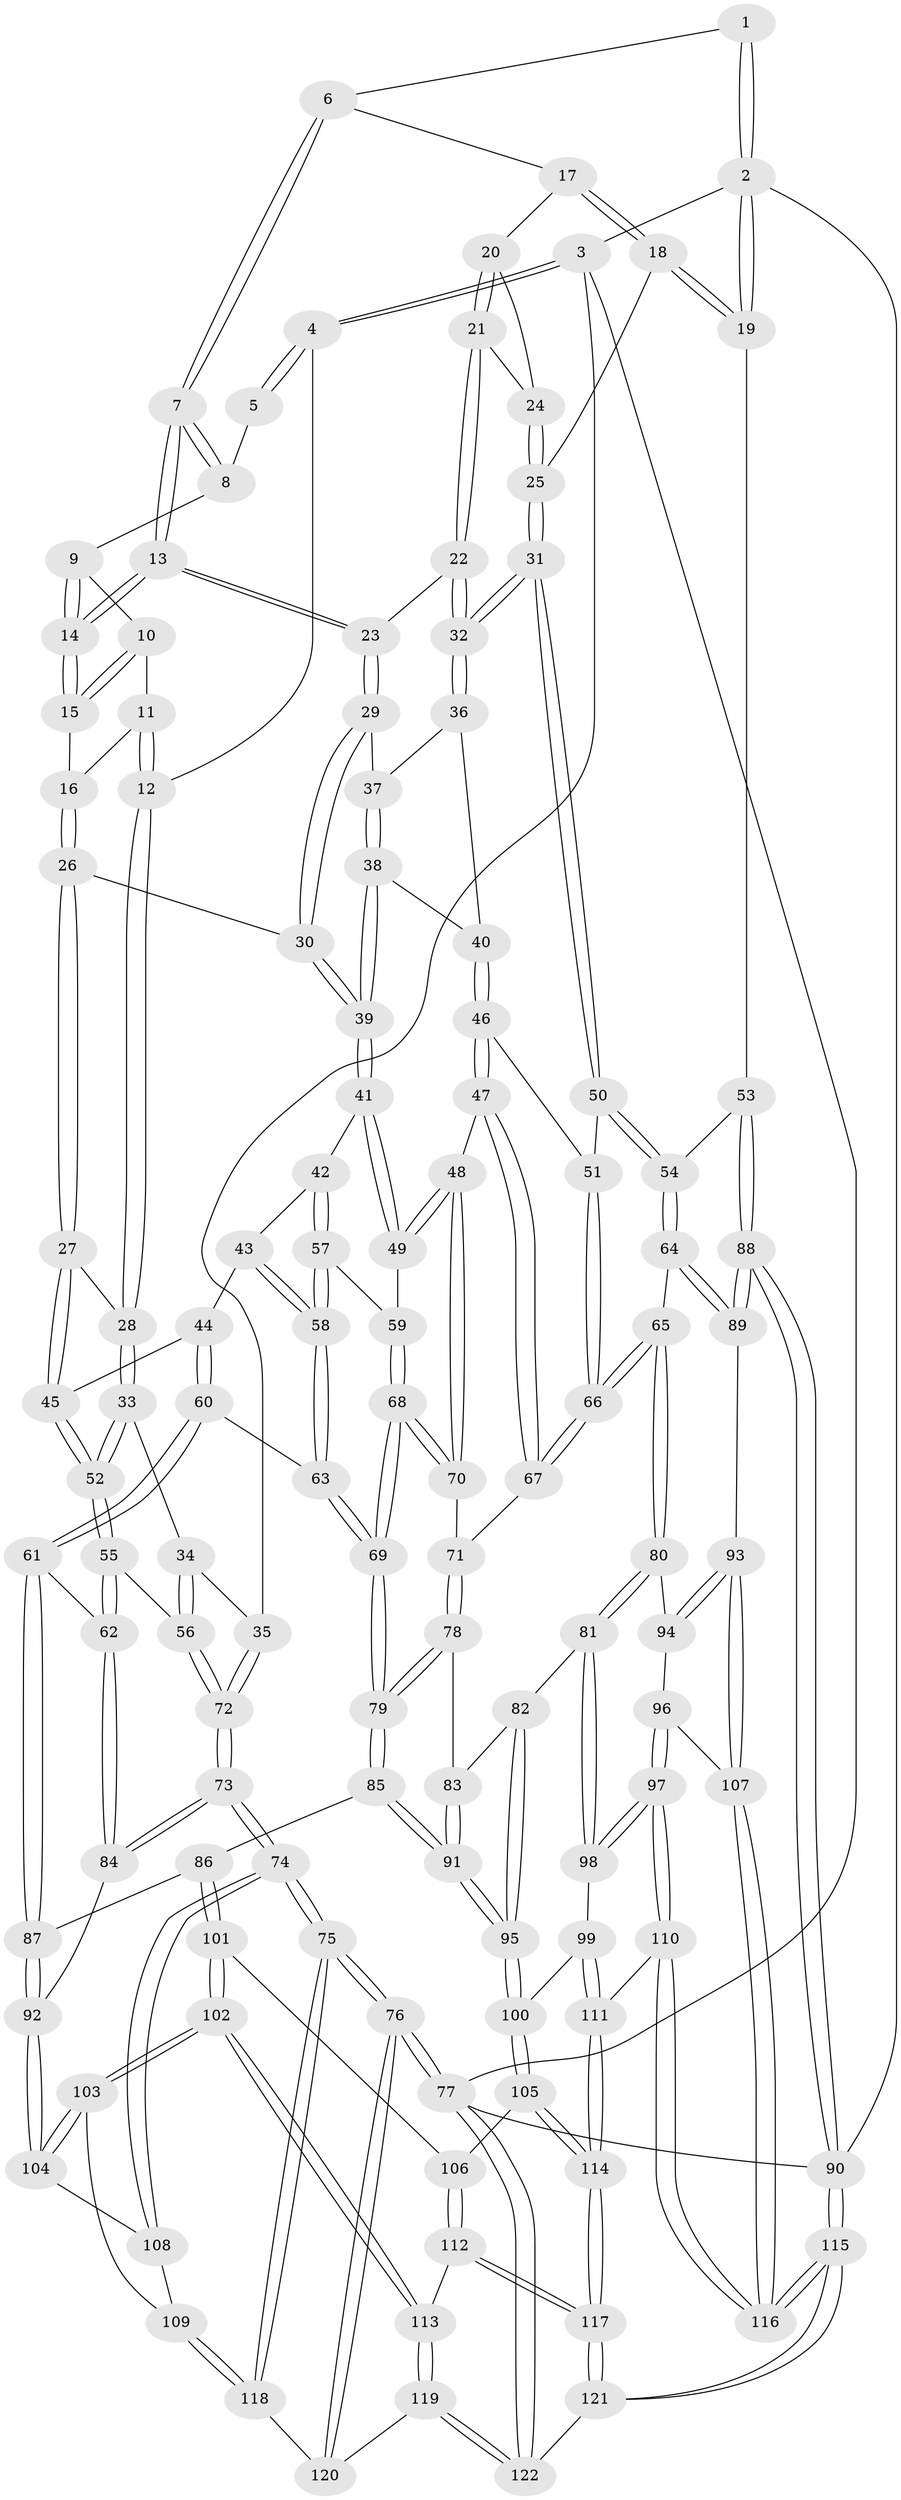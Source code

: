// coarse degree distribution, {2: 0.14754098360655737, 4: 0.22950819672131148, 3: 0.5573770491803278, 5: 0.06557377049180328}
// Generated by graph-tools (version 1.1) at 2025/43/03/06/25 01:43:21]
// undirected, 122 vertices, 302 edges
graph export_dot {
graph [start="1"]
  node [color=gray90,style=filled];
  1 [pos="+0.7034062656591668+0"];
  2 [pos="+1+0"];
  3 [pos="+0+0"];
  4 [pos="+0+0"];
  5 [pos="+0.4318937625633409+0"];
  6 [pos="+0.7093554854955854+0"];
  7 [pos="+0.5990651708580037+0.10879559063394356"];
  8 [pos="+0.4377121988764979+0"];
  9 [pos="+0.433740817746418+0"];
  10 [pos="+0.3949786904077197+0.040224666485022535"];
  11 [pos="+0.3160573834504633+0.08536029636398226"];
  12 [pos="+0.22583646050189374+0.07722885961490164"];
  13 [pos="+0.5536072694314146+0.17793110258692824"];
  14 [pos="+0.49747614307515464+0.12664933223371136"];
  15 [pos="+0.3873625785046507+0.13402398745093552"];
  16 [pos="+0.37368151974609276+0.1432825129665022"];
  17 [pos="+0.7275753106511779+0.01737589021380403"];
  18 [pos="+0.9041093082850086+0.11462301341587072"];
  19 [pos="+1+0"];
  20 [pos="+0.737267943691413+0.09755365643873495"];
  21 [pos="+0.6915075414321807+0.18580358228728727"];
  22 [pos="+0.6747875737131093+0.21089163908817676"];
  23 [pos="+0.5552067782317656+0.20014046937545635"];
  24 [pos="+0.7641709249271693+0.15517600942114632"];
  25 [pos="+0.8384419998466266+0.2776034838920701"];
  26 [pos="+0.3377914793600547+0.26012461815800814"];
  27 [pos="+0.31491043626267123+0.2737794160746704"];
  28 [pos="+0.2580586655680759+0.2586275759090652"];
  29 [pos="+0.5533971653529552+0.20438365713504408"];
  30 [pos="+0.5397056442981074+0.23210626627270414"];
  31 [pos="+0.8377091471373855+0.2839751484853569"];
  32 [pos="+0.803029371818979+0.2784445168342341"];
  33 [pos="+0.1656778953887972+0.3002598509654254"];
  34 [pos="+0.14324998888592205+0.2966942306046166"];
  35 [pos="+0+0.046792363905023844"];
  36 [pos="+0.7596834474522848+0.29237776713530866"];
  37 [pos="+0.6768820323053834+0.2867443265356202"];
  38 [pos="+0.6311453345206172+0.33354050674414987"];
  39 [pos="+0.5508834893645594+0.2963459943079878"];
  40 [pos="+0.6483417617606746+0.34350150363652054"];
  41 [pos="+0.540038754073969+0.3290747798383964"];
  42 [pos="+0.4514321940653713+0.3951960997682903"];
  43 [pos="+0.3856486293799127+0.37917114957646003"];
  44 [pos="+0.3533867470622074+0.3695180998676247"];
  45 [pos="+0.34839983251043544+0.3644898783148104"];
  46 [pos="+0.6845545091057842+0.42631375744042405"];
  47 [pos="+0.6717722067186163+0.43963514812473586"];
  48 [pos="+0.6049103284291232+0.4546802446532926"];
  49 [pos="+0.5720231049771212+0.42551410567741926"];
  50 [pos="+0.8414225928077407+0.29049579926445357"];
  51 [pos="+0.7654344372423394+0.4121336646295562"];
  52 [pos="+0.2014879713022672+0.5054188926488785"];
  53 [pos="+1+0.35280948438439397"];
  54 [pos="+0.990445407225706+0.3654875003845532"];
  55 [pos="+0.20086199447861428+0.5091485778244403"];
  56 [pos="+0.03459925808644301+0.46494652101221456"];
  57 [pos="+0.4639677613268763+0.45079220807002746"];
  58 [pos="+0.41994547161997986+0.4933916759086711"];
  59 [pos="+0.4958959338788943+0.4696478071721602"];
  60 [pos="+0.3626885740716613+0.5488397459018113"];
  61 [pos="+0.3364095776122693+0.5702299921417436"];
  62 [pos="+0.20549574044954377+0.5215603178152752"];
  63 [pos="+0.37377375735106527+0.5461079957299041"];
  64 [pos="+0.8642457541778346+0.570748706439045"];
  65 [pos="+0.833396121836672+0.5756273150570331"];
  66 [pos="+0.818738922407032+0.5607606501474992"];
  67 [pos="+0.6941973483035607+0.5331237390088139"];
  68 [pos="+0.5247658461315522+0.5544842802543074"];
  69 [pos="+0.5183786402932402+0.5724525267978561"];
  70 [pos="+0.5926570023859822+0.4994566769109821"];
  71 [pos="+0.656057336992778+0.5597824693768283"];
  72 [pos="+0+0.5212143026856577"];
  73 [pos="+0+0.63307292389825"];
  74 [pos="+0+0.6744814712388334"];
  75 [pos="+0+0.7558975375324144"];
  76 [pos="+0+1"];
  77 [pos="+0+1"];
  78 [pos="+0.6417172599510594+0.6035740031854796"];
  79 [pos="+0.5279440605369117+0.596336317065404"];
  80 [pos="+0.773633479670074+0.6751424786974831"];
  81 [pos="+0.7566297413895785+0.6812357618742628"];
  82 [pos="+0.7485762072881255+0.680870432135046"];
  83 [pos="+0.6499512534196497+0.6175930520449092"];
  84 [pos="+0.1262779001950867+0.6494534971170354"];
  85 [pos="+0.5101606690874301+0.6837150876547935"];
  86 [pos="+0.3799692396905997+0.6934721758673346"];
  87 [pos="+0.34325436479800076+0.6265746346464979"];
  88 [pos="+1+0.7010298425065093"];
  89 [pos="+1+0.7064430502383979"];
  90 [pos="+1+1"];
  91 [pos="+0.5629225093800233+0.7511891885543722"];
  92 [pos="+0.17504944406004036+0.7250954935907014"];
  93 [pos="+0.9541309197477025+0.7850869121486389"];
  94 [pos="+0.7751674971450124+0.676964222812035"];
  95 [pos="+0.5739334432253939+0.776859624074306"];
  96 [pos="+0.8072326149450987+0.7712019860037185"];
  97 [pos="+0.7925733395475215+0.8668111886260423"];
  98 [pos="+0.7280270498854281+0.810034424688675"];
  99 [pos="+0.6703813962091135+0.8223979556798074"];
  100 [pos="+0.5733448708963815+0.788976790513678"];
  101 [pos="+0.36105630518034265+0.7558010438051298"];
  102 [pos="+0.2970245705325853+0.8562382079734896"];
  103 [pos="+0.20249131013059+0.8005542412022951"];
  104 [pos="+0.18228950292882506+0.758247240558688"];
  105 [pos="+0.5625825555056535+0.8074274314938273"];
  106 [pos="+0.5373941196298372+0.8124550067033507"];
  107 [pos="+0.931038244099333+0.8137794172361534"];
  108 [pos="+0.04893776858516414+0.7824241901786078"];
  109 [pos="+0.09337805754987018+0.8768588213963338"];
  110 [pos="+0.8003460179868607+0.8818183036827467"];
  111 [pos="+0.6979502438166609+0.9075719193575575"];
  112 [pos="+0.38212556700852657+0.8889257467135004"];
  113 [pos="+0.297725642214544+0.8580728772832227"];
  114 [pos="+0.5834344829120373+1"];
  115 [pos="+0.9535348522145662+1"];
  116 [pos="+0.8677562397300063+0.9275636328391651"];
  117 [pos="+0.5712208945673057+1"];
  118 [pos="+0.07727655395166765+0.8960264789004987"];
  119 [pos="+0.18049269305560525+1"];
  120 [pos="+0.07744205516411624+0.8978373257178939"];
  121 [pos="+0.5826082697383926+1"];
  122 [pos="+0.1719485383486573+1"];
  1 -- 2;
  1 -- 2;
  1 -- 6;
  2 -- 3;
  2 -- 19;
  2 -- 19;
  2 -- 90;
  3 -- 4;
  3 -- 4;
  3 -- 35;
  3 -- 77;
  4 -- 5;
  4 -- 5;
  4 -- 12;
  5 -- 8;
  6 -- 7;
  6 -- 7;
  6 -- 17;
  7 -- 8;
  7 -- 8;
  7 -- 13;
  7 -- 13;
  8 -- 9;
  9 -- 10;
  9 -- 14;
  9 -- 14;
  10 -- 11;
  10 -- 15;
  10 -- 15;
  11 -- 12;
  11 -- 12;
  11 -- 16;
  12 -- 28;
  12 -- 28;
  13 -- 14;
  13 -- 14;
  13 -- 23;
  13 -- 23;
  14 -- 15;
  14 -- 15;
  15 -- 16;
  16 -- 26;
  16 -- 26;
  17 -- 18;
  17 -- 18;
  17 -- 20;
  18 -- 19;
  18 -- 19;
  18 -- 25;
  19 -- 53;
  20 -- 21;
  20 -- 21;
  20 -- 24;
  21 -- 22;
  21 -- 22;
  21 -- 24;
  22 -- 23;
  22 -- 32;
  22 -- 32;
  23 -- 29;
  23 -- 29;
  24 -- 25;
  24 -- 25;
  25 -- 31;
  25 -- 31;
  26 -- 27;
  26 -- 27;
  26 -- 30;
  27 -- 28;
  27 -- 45;
  27 -- 45;
  28 -- 33;
  28 -- 33;
  29 -- 30;
  29 -- 30;
  29 -- 37;
  30 -- 39;
  30 -- 39;
  31 -- 32;
  31 -- 32;
  31 -- 50;
  31 -- 50;
  32 -- 36;
  32 -- 36;
  33 -- 34;
  33 -- 52;
  33 -- 52;
  34 -- 35;
  34 -- 56;
  34 -- 56;
  35 -- 72;
  35 -- 72;
  36 -- 37;
  36 -- 40;
  37 -- 38;
  37 -- 38;
  38 -- 39;
  38 -- 39;
  38 -- 40;
  39 -- 41;
  39 -- 41;
  40 -- 46;
  40 -- 46;
  41 -- 42;
  41 -- 49;
  41 -- 49;
  42 -- 43;
  42 -- 57;
  42 -- 57;
  43 -- 44;
  43 -- 58;
  43 -- 58;
  44 -- 45;
  44 -- 60;
  44 -- 60;
  45 -- 52;
  45 -- 52;
  46 -- 47;
  46 -- 47;
  46 -- 51;
  47 -- 48;
  47 -- 67;
  47 -- 67;
  48 -- 49;
  48 -- 49;
  48 -- 70;
  48 -- 70;
  49 -- 59;
  50 -- 51;
  50 -- 54;
  50 -- 54;
  51 -- 66;
  51 -- 66;
  52 -- 55;
  52 -- 55;
  53 -- 54;
  53 -- 88;
  53 -- 88;
  54 -- 64;
  54 -- 64;
  55 -- 56;
  55 -- 62;
  55 -- 62;
  56 -- 72;
  56 -- 72;
  57 -- 58;
  57 -- 58;
  57 -- 59;
  58 -- 63;
  58 -- 63;
  59 -- 68;
  59 -- 68;
  60 -- 61;
  60 -- 61;
  60 -- 63;
  61 -- 62;
  61 -- 87;
  61 -- 87;
  62 -- 84;
  62 -- 84;
  63 -- 69;
  63 -- 69;
  64 -- 65;
  64 -- 89;
  64 -- 89;
  65 -- 66;
  65 -- 66;
  65 -- 80;
  65 -- 80;
  66 -- 67;
  66 -- 67;
  67 -- 71;
  68 -- 69;
  68 -- 69;
  68 -- 70;
  68 -- 70;
  69 -- 79;
  69 -- 79;
  70 -- 71;
  71 -- 78;
  71 -- 78;
  72 -- 73;
  72 -- 73;
  73 -- 74;
  73 -- 74;
  73 -- 84;
  73 -- 84;
  74 -- 75;
  74 -- 75;
  74 -- 108;
  74 -- 108;
  75 -- 76;
  75 -- 76;
  75 -- 118;
  75 -- 118;
  76 -- 77;
  76 -- 77;
  76 -- 120;
  76 -- 120;
  77 -- 122;
  77 -- 122;
  77 -- 90;
  78 -- 79;
  78 -- 79;
  78 -- 83;
  79 -- 85;
  79 -- 85;
  80 -- 81;
  80 -- 81;
  80 -- 94;
  81 -- 82;
  81 -- 98;
  81 -- 98;
  82 -- 83;
  82 -- 95;
  82 -- 95;
  83 -- 91;
  83 -- 91;
  84 -- 92;
  85 -- 86;
  85 -- 91;
  85 -- 91;
  86 -- 87;
  86 -- 101;
  86 -- 101;
  87 -- 92;
  87 -- 92;
  88 -- 89;
  88 -- 89;
  88 -- 90;
  88 -- 90;
  89 -- 93;
  90 -- 115;
  90 -- 115;
  91 -- 95;
  91 -- 95;
  92 -- 104;
  92 -- 104;
  93 -- 94;
  93 -- 94;
  93 -- 107;
  93 -- 107;
  94 -- 96;
  95 -- 100;
  95 -- 100;
  96 -- 97;
  96 -- 97;
  96 -- 107;
  97 -- 98;
  97 -- 98;
  97 -- 110;
  97 -- 110;
  98 -- 99;
  99 -- 100;
  99 -- 111;
  99 -- 111;
  100 -- 105;
  100 -- 105;
  101 -- 102;
  101 -- 102;
  101 -- 106;
  102 -- 103;
  102 -- 103;
  102 -- 113;
  102 -- 113;
  103 -- 104;
  103 -- 104;
  103 -- 109;
  104 -- 108;
  105 -- 106;
  105 -- 114;
  105 -- 114;
  106 -- 112;
  106 -- 112;
  107 -- 116;
  107 -- 116;
  108 -- 109;
  109 -- 118;
  109 -- 118;
  110 -- 111;
  110 -- 116;
  110 -- 116;
  111 -- 114;
  111 -- 114;
  112 -- 113;
  112 -- 117;
  112 -- 117;
  113 -- 119;
  113 -- 119;
  114 -- 117;
  114 -- 117;
  115 -- 116;
  115 -- 116;
  115 -- 121;
  115 -- 121;
  117 -- 121;
  117 -- 121;
  118 -- 120;
  119 -- 120;
  119 -- 122;
  119 -- 122;
  121 -- 122;
}
